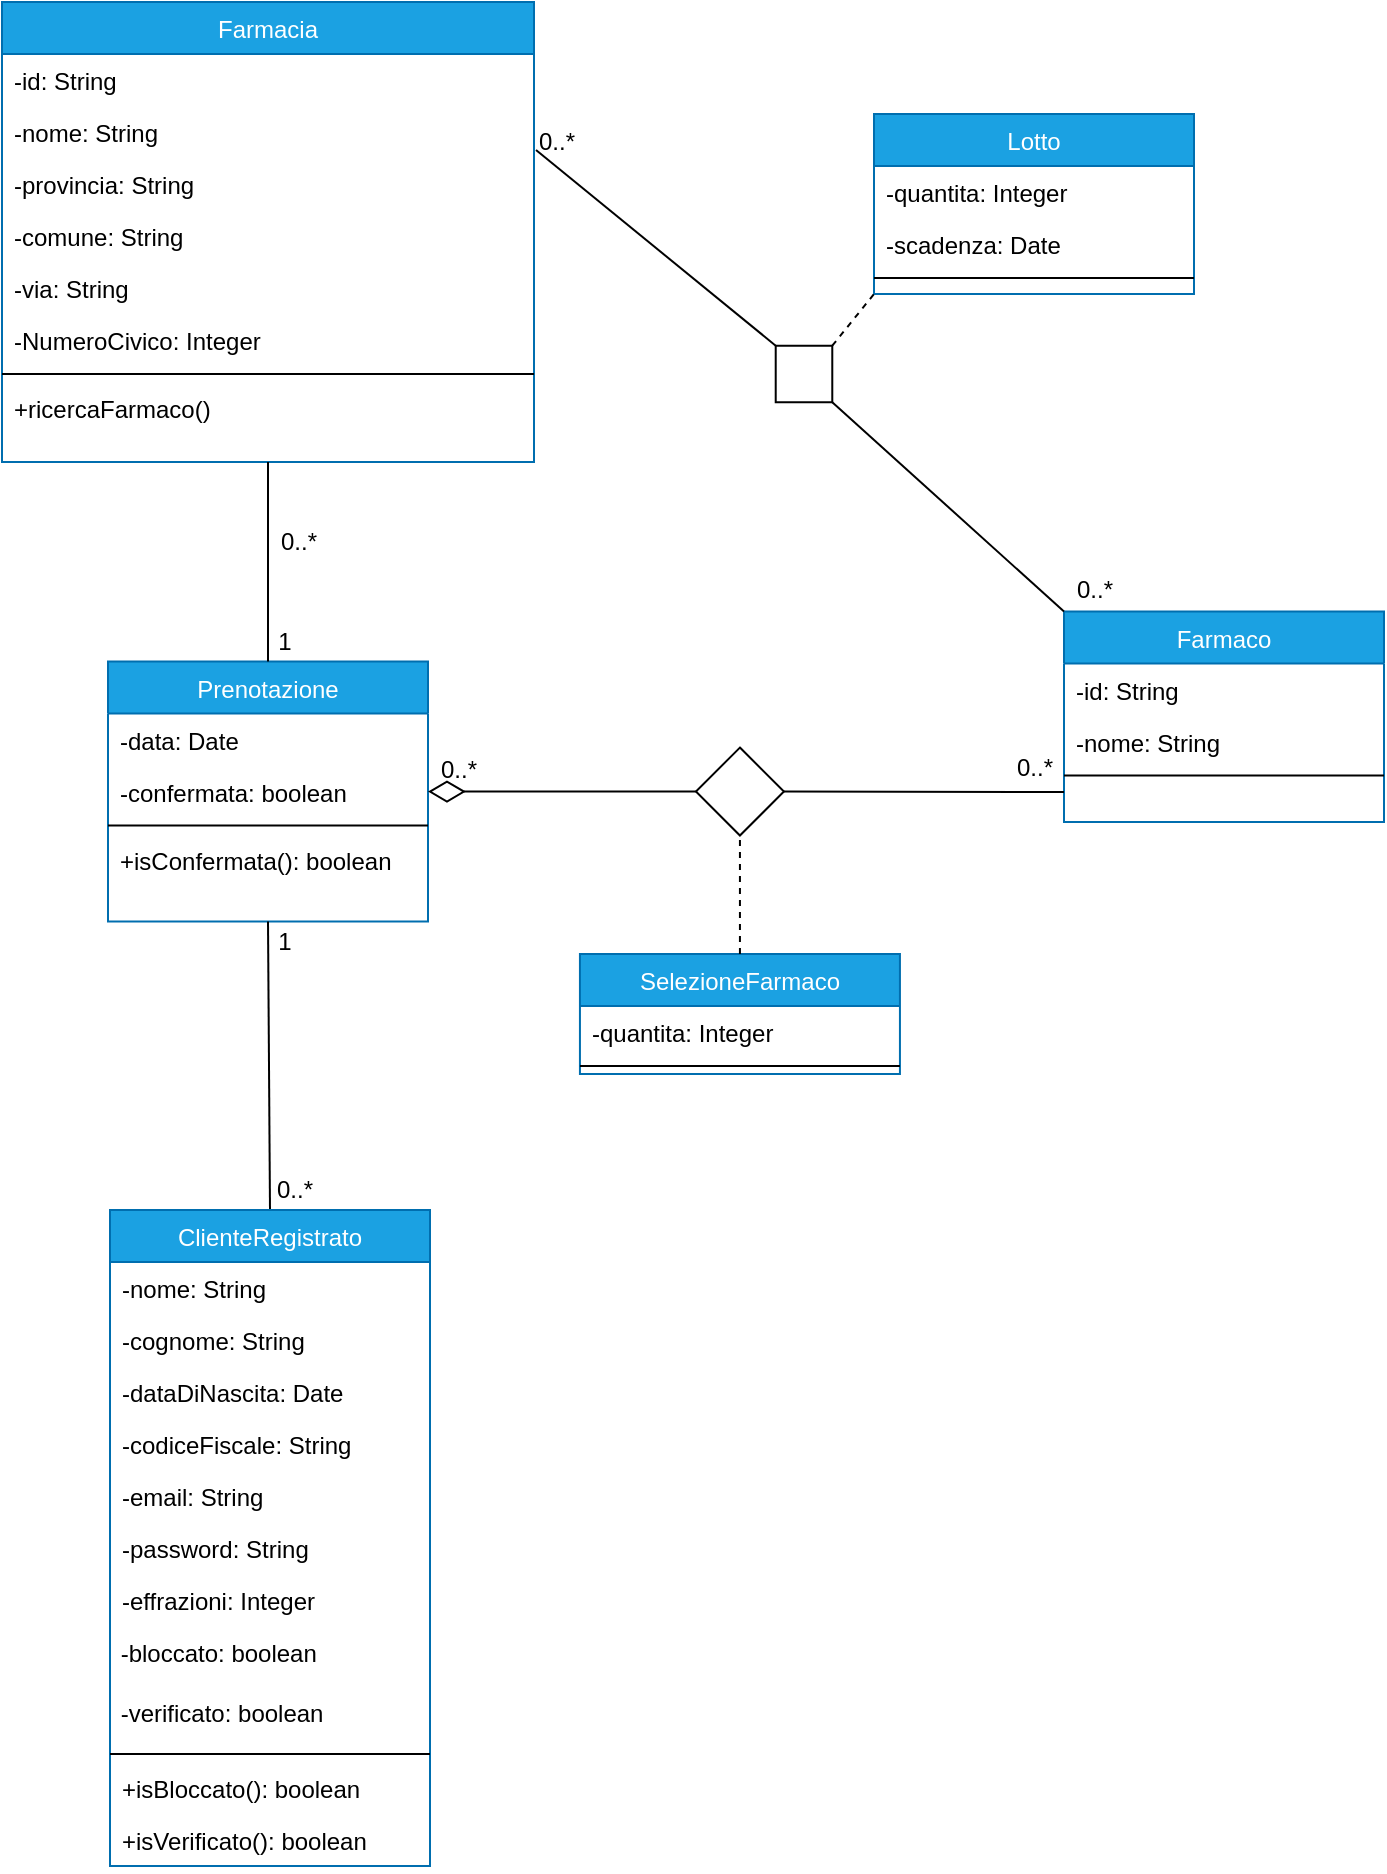 <mxfile version="14.8.5" type="device" pages="3"><diagram id="0J_qHvFm6UENlinmswZc" name="DominioCliente"><mxGraphModel dx="1550" dy="865" grid="1" gridSize="10" guides="1" tooltips="1" connect="1" arrows="1" fold="1" page="1" pageScale="1" pageWidth="827" pageHeight="1169" math="0" shadow="0"><root><mxCell id="0"/><mxCell id="1" parent="0"/><mxCell id="vlMPLe0DGC-SIO6DaP-b-71" value="Farmacia" style="swimlane;fontStyle=0;align=center;verticalAlign=top;childLayout=stackLayout;horizontal=1;startSize=26;horizontalStack=0;resizeParent=1;resizeLast=0;collapsible=1;marginBottom=0;rounded=0;shadow=0;strokeWidth=1;fillColor=#1ba1e2;strokeColor=#006EAF;fontColor=#ffffff;" parent="1" vertex="1"><mxGeometry x="9" y="10" width="266" height="230" as="geometry"><mxRectangle x="230" y="140" width="160" height="26" as="alternateBounds"/></mxGeometry></mxCell><mxCell id="vlMPLe0DGC-SIO6DaP-b-72" value="-id: String" style="text;align=left;verticalAlign=top;spacingLeft=4;spacingRight=4;overflow=hidden;rotatable=0;points=[[0,0.5],[1,0.5]];portConstraint=eastwest;" parent="vlMPLe0DGC-SIO6DaP-b-71" vertex="1"><mxGeometry y="26" width="266" height="26" as="geometry"/></mxCell><mxCell id="vlMPLe0DGC-SIO6DaP-b-73" value="-nome: String&#xA;" style="text;align=left;verticalAlign=top;spacingLeft=4;spacingRight=4;overflow=hidden;rotatable=0;points=[[0,0.5],[1,0.5]];portConstraint=eastwest;" parent="vlMPLe0DGC-SIO6DaP-b-71" vertex="1"><mxGeometry y="52" width="266" height="26" as="geometry"/></mxCell><mxCell id="vlMPLe0DGC-SIO6DaP-b-74" value="-provincia: String" style="text;align=left;verticalAlign=top;spacingLeft=4;spacingRight=4;overflow=hidden;rotatable=0;points=[[0,0.5],[1,0.5]];portConstraint=eastwest;rounded=0;shadow=0;html=0;" parent="vlMPLe0DGC-SIO6DaP-b-71" vertex="1"><mxGeometry y="78" width="266" height="26" as="geometry"/></mxCell><mxCell id="vlMPLe0DGC-SIO6DaP-b-75" value="-comune: String" style="text;align=left;verticalAlign=top;spacingLeft=4;spacingRight=4;overflow=hidden;rotatable=0;points=[[0,0.5],[1,0.5]];portConstraint=eastwest;rounded=0;shadow=0;html=0;" parent="vlMPLe0DGC-SIO6DaP-b-71" vertex="1"><mxGeometry y="104" width="266" height="26" as="geometry"/></mxCell><mxCell id="vlMPLe0DGC-SIO6DaP-b-76" value="-via: String" style="text;align=left;verticalAlign=top;spacingLeft=4;spacingRight=4;overflow=hidden;rotatable=0;points=[[0,0.5],[1,0.5]];portConstraint=eastwest;" parent="vlMPLe0DGC-SIO6DaP-b-71" vertex="1"><mxGeometry y="130" width="266" height="26" as="geometry"/></mxCell><mxCell id="vlMPLe0DGC-SIO6DaP-b-77" value="-NumeroCivico: Integer" style="text;align=left;verticalAlign=top;spacingLeft=4;spacingRight=4;overflow=hidden;rotatable=0;points=[[0,0.5],[1,0.5]];portConstraint=eastwest;" parent="vlMPLe0DGC-SIO6DaP-b-71" vertex="1"><mxGeometry y="156" width="266" height="26" as="geometry"/></mxCell><mxCell id="vlMPLe0DGC-SIO6DaP-b-78" value="" style="line;html=1;strokeWidth=1;align=left;verticalAlign=middle;spacingTop=-1;spacingLeft=3;spacingRight=3;rotatable=0;labelPosition=right;points=[];portConstraint=eastwest;" parent="vlMPLe0DGC-SIO6DaP-b-71" vertex="1"><mxGeometry y="182" width="266" height="8" as="geometry"/></mxCell><mxCell id="jsAlf-m3yJyEJ7sqWcyp-1" value="+ricercaFarmaco()" style="text;align=left;verticalAlign=top;spacingLeft=4;spacingRight=4;overflow=hidden;rotatable=0;points=[[0,0.5],[1,0.5]];portConstraint=eastwest;" parent="vlMPLe0DGC-SIO6DaP-b-71" vertex="1"><mxGeometry y="190" width="266" height="26" as="geometry"/></mxCell><mxCell id="vlMPLe0DGC-SIO6DaP-b-93" value="Farmaco" style="swimlane;fontStyle=0;align=center;verticalAlign=top;childLayout=stackLayout;horizontal=1;startSize=26;horizontalStack=0;resizeParent=1;resizeLast=0;collapsible=1;marginBottom=0;rounded=0;shadow=0;strokeWidth=1;fillColor=#1ba1e2;strokeColor=#006EAF;fontColor=#ffffff;" parent="1" vertex="1"><mxGeometry x="540" y="314.77" width="160" height="105.23" as="geometry"><mxRectangle x="230" y="140" width="160" height="26" as="alternateBounds"/></mxGeometry></mxCell><mxCell id="vlMPLe0DGC-SIO6DaP-b-94" value="-id: String" style="text;align=left;verticalAlign=top;spacingLeft=4;spacingRight=4;overflow=hidden;rotatable=0;points=[[0,0.5],[1,0.5]];portConstraint=eastwest;" parent="vlMPLe0DGC-SIO6DaP-b-93" vertex="1"><mxGeometry y="26" width="160" height="26" as="geometry"/></mxCell><mxCell id="vlMPLe0DGC-SIO6DaP-b-95" value="-nome: String&#xA;" style="text;align=left;verticalAlign=top;spacingLeft=4;spacingRight=4;overflow=hidden;rotatable=0;points=[[0,0.5],[1,0.5]];portConstraint=eastwest;" parent="vlMPLe0DGC-SIO6DaP-b-93" vertex="1"><mxGeometry y="52" width="160" height="26" as="geometry"/></mxCell><mxCell id="vlMPLe0DGC-SIO6DaP-b-96" value="" style="line;html=1;strokeWidth=1;align=left;verticalAlign=middle;spacingTop=-1;spacingLeft=3;spacingRight=3;rotatable=0;labelPosition=right;points=[];portConstraint=eastwest;" parent="vlMPLe0DGC-SIO6DaP-b-93" vertex="1"><mxGeometry y="78" width="160" height="8" as="geometry"/></mxCell><mxCell id="vlMPLe0DGC-SIO6DaP-b-97" value="Prenotazione" style="swimlane;fontStyle=0;align=center;verticalAlign=top;childLayout=stackLayout;horizontal=1;startSize=26;horizontalStack=0;resizeParent=1;resizeLast=0;collapsible=1;marginBottom=0;rounded=0;shadow=0;strokeWidth=1;fillColor=#1ba1e2;strokeColor=#006EAF;fontColor=#ffffff;" parent="1" vertex="1"><mxGeometry x="62" y="339.77" width="160" height="130" as="geometry"><mxRectangle x="230" y="140" width="160" height="26" as="alternateBounds"/></mxGeometry></mxCell><mxCell id="vlMPLe0DGC-SIO6DaP-b-98" value="-data: Date&#xA;" style="text;align=left;verticalAlign=top;spacingLeft=4;spacingRight=4;overflow=hidden;rotatable=0;points=[[0,0.5],[1,0.5]];portConstraint=eastwest;" parent="vlMPLe0DGC-SIO6DaP-b-97" vertex="1"><mxGeometry y="26" width="160" height="26" as="geometry"/></mxCell><mxCell id="vlMPLe0DGC-SIO6DaP-b-99" value="-confermata: boolean" style="text;align=left;verticalAlign=top;spacingLeft=4;spacingRight=4;overflow=hidden;rotatable=0;points=[[0,0.5],[1,0.5]];portConstraint=eastwest;" parent="vlMPLe0DGC-SIO6DaP-b-97" vertex="1"><mxGeometry y="52" width="160" height="26" as="geometry"/></mxCell><mxCell id="vlMPLe0DGC-SIO6DaP-b-100" value="" style="line;html=1;strokeWidth=1;align=left;verticalAlign=middle;spacingTop=-1;spacingLeft=3;spacingRight=3;rotatable=0;labelPosition=right;points=[];portConstraint=eastwest;" parent="vlMPLe0DGC-SIO6DaP-b-97" vertex="1"><mxGeometry y="78" width="160" height="8" as="geometry"/></mxCell><mxCell id="vlMPLe0DGC-SIO6DaP-b-101" value="+isConfermata(): boolean" style="text;align=left;verticalAlign=top;spacingLeft=4;spacingRight=4;overflow=hidden;rotatable=0;points=[[0,0.5],[1,0.5]];portConstraint=eastwest;" parent="vlMPLe0DGC-SIO6DaP-b-97" vertex="1"><mxGeometry y="86" width="160" height="26" as="geometry"/></mxCell><mxCell id="vlMPLe0DGC-SIO6DaP-b-102" value="" style="endArrow=none;html=1;entryX=0.5;entryY=1;entryDx=0;entryDy=0;exitX=0.5;exitY=0;exitDx=0;exitDy=0;endFill=0;" parent="1" source="vlMPLe0DGC-SIO6DaP-b-97" target="vlMPLe0DGC-SIO6DaP-b-71" edge="1"><mxGeometry width="50" height="50" relative="1" as="geometry"><mxPoint x="391" y="172" as="sourcePoint"/><mxPoint x="391" y="94" as="targetPoint"/></mxGeometry></mxCell><mxCell id="vlMPLe0DGC-SIO6DaP-b-103" value="" style="endArrow=none;html=1;exitX=0.5;exitY=0;exitDx=0;exitDy=0;entryX=0.5;entryY=1;entryDx=0;entryDy=0;endFill=0;" parent="1" source="vlMPLe0DGC-SIO6DaP-b-111" target="vlMPLe0DGC-SIO6DaP-b-97" edge="1"><mxGeometry width="50" height="50" relative="1" as="geometry"><mxPoint x="144" y="614" as="sourcePoint"/><mxPoint x="677" y="414" as="targetPoint"/></mxGeometry></mxCell><mxCell id="vlMPLe0DGC-SIO6DaP-b-105" value="0..*" style="text;html=1;align=center;verticalAlign=middle;resizable=0;points=[];autosize=1;strokeColor=none;" parent="1" vertex="1"><mxGeometry x="271" y="70" width="30" height="20" as="geometry"/></mxCell><mxCell id="vlMPLe0DGC-SIO6DaP-b-106" value="1" style="text;html=1;align=center;verticalAlign=middle;resizable=0;points=[];autosize=1;strokeColor=none;" parent="1" vertex="1"><mxGeometry x="140" y="319.77" width="20" height="20" as="geometry"/></mxCell><mxCell id="vlMPLe0DGC-SIO6DaP-b-107" value="0..*" style="text;html=1;align=center;verticalAlign=middle;resizable=0;points=[];autosize=1;strokeColor=none;" parent="1" vertex="1"><mxGeometry x="142" y="270" width="30" height="20" as="geometry"/></mxCell><mxCell id="vlMPLe0DGC-SIO6DaP-b-108" value="1" style="text;html=1;align=center;verticalAlign=middle;resizable=0;points=[];autosize=1;strokeColor=none;" parent="1" vertex="1"><mxGeometry x="140" y="469.77" width="20" height="20" as="geometry"/></mxCell><mxCell id="vlMPLe0DGC-SIO6DaP-b-109" value="0..*" style="text;html=1;align=center;verticalAlign=middle;resizable=0;points=[];autosize=1;strokeColor=none;" parent="1" vertex="1"><mxGeometry x="140" y="594" width="30" height="20" as="geometry"/></mxCell><mxCell id="vlMPLe0DGC-SIO6DaP-b-110" value="0..*" style="text;html=1;align=center;verticalAlign=middle;resizable=0;points=[];autosize=1;strokeColor=none;" parent="1" vertex="1"><mxGeometry x="222" y="384" width="30" height="20" as="geometry"/></mxCell><mxCell id="vlMPLe0DGC-SIO6DaP-b-111" value="ClienteRegistrato" style="swimlane;fontStyle=0;align=center;verticalAlign=top;childLayout=stackLayout;horizontal=1;startSize=26;horizontalStack=0;resizeParent=1;resizeLast=0;collapsible=1;marginBottom=0;rounded=0;shadow=0;strokeWidth=1;fillColor=#1ba1e2;strokeColor=#006EAF;fontColor=#ffffff;" parent="1" vertex="1"><mxGeometry x="63" y="614" width="160" height="328" as="geometry"><mxRectangle x="230" y="140" width="160" height="26" as="alternateBounds"/></mxGeometry></mxCell><mxCell id="vlMPLe0DGC-SIO6DaP-b-112" value="-nome: String&#xA;" style="text;align=left;verticalAlign=top;spacingLeft=4;spacingRight=4;overflow=hidden;rotatable=0;points=[[0,0.5],[1,0.5]];portConstraint=eastwest;" parent="vlMPLe0DGC-SIO6DaP-b-111" vertex="1"><mxGeometry y="26" width="160" height="26" as="geometry"/></mxCell><mxCell id="vlMPLe0DGC-SIO6DaP-b-113" value="-cognome: String" style="text;align=left;verticalAlign=top;spacingLeft=4;spacingRight=4;overflow=hidden;rotatable=0;points=[[0,0.5],[1,0.5]];portConstraint=eastwest;" parent="vlMPLe0DGC-SIO6DaP-b-111" vertex="1"><mxGeometry y="52" width="160" height="26" as="geometry"/></mxCell><mxCell id="VYoPiyj249NA0P6PC8Vf-1" value="-dataDiNascita: Date" style="text;align=left;verticalAlign=top;spacingLeft=4;spacingRight=4;overflow=hidden;rotatable=0;points=[[0,0.5],[1,0.5]];portConstraint=eastwest;" parent="vlMPLe0DGC-SIO6DaP-b-111" vertex="1"><mxGeometry y="78" width="160" height="26" as="geometry"/></mxCell><mxCell id="vlMPLe0DGC-SIO6DaP-b-114" value="-codiceFiscale: String" style="text;align=left;verticalAlign=top;spacingLeft=4;spacingRight=4;overflow=hidden;rotatable=0;points=[[0,0.5],[1,0.5]];portConstraint=eastwest;" parent="vlMPLe0DGC-SIO6DaP-b-111" vertex="1"><mxGeometry y="104" width="160" height="26" as="geometry"/></mxCell><mxCell id="vlMPLe0DGC-SIO6DaP-b-115" value="-email: String" style="text;align=left;verticalAlign=top;spacingLeft=4;spacingRight=4;overflow=hidden;rotatable=0;points=[[0,0.5],[1,0.5]];portConstraint=eastwest;" parent="vlMPLe0DGC-SIO6DaP-b-111" vertex="1"><mxGeometry y="130" width="160" height="26" as="geometry"/></mxCell><mxCell id="vlMPLe0DGC-SIO6DaP-b-116" value="-password: String" style="text;align=left;verticalAlign=top;spacingLeft=4;spacingRight=4;overflow=hidden;rotatable=0;points=[[0,0.5],[1,0.5]];portConstraint=eastwest;" parent="vlMPLe0DGC-SIO6DaP-b-111" vertex="1"><mxGeometry y="156" width="160" height="26" as="geometry"/></mxCell><mxCell id="vlMPLe0DGC-SIO6DaP-b-117" value="-effrazioni: Integer" style="text;align=left;verticalAlign=top;spacingLeft=4;spacingRight=4;overflow=hidden;rotatable=0;points=[[0,0.5],[1,0.5]];portConstraint=eastwest;" parent="vlMPLe0DGC-SIO6DaP-b-111" vertex="1"><mxGeometry y="182" width="160" height="26" as="geometry"/></mxCell><mxCell id="vlMPLe0DGC-SIO6DaP-b-119" value="&lt;font face=&quot;helvetica&quot;&gt;&amp;nbsp;-bloccato: boolean&lt;/font&gt;" style="text;whiteSpace=wrap;html=1;" parent="vlMPLe0DGC-SIO6DaP-b-111" vertex="1"><mxGeometry y="208" width="160" height="30" as="geometry"/></mxCell><mxCell id="0w-BbD4EgNvpimWpsQIa-1" value="&lt;font face=&quot;helvetica&quot;&gt;&amp;nbsp;-verificato: boolean&lt;/font&gt;" style="text;whiteSpace=wrap;html=1;" parent="vlMPLe0DGC-SIO6DaP-b-111" vertex="1"><mxGeometry y="238" width="160" height="30" as="geometry"/></mxCell><mxCell id="vlMPLe0DGC-SIO6DaP-b-120" value="" style="line;html=1;strokeWidth=1;align=left;verticalAlign=middle;spacingTop=-1;spacingLeft=3;spacingRight=3;rotatable=0;labelPosition=right;points=[];portConstraint=eastwest;" parent="vlMPLe0DGC-SIO6DaP-b-111" vertex="1"><mxGeometry y="268" width="160" height="8" as="geometry"/></mxCell><mxCell id="vlMPLe0DGC-SIO6DaP-b-121" value="+isBloccato(): boolean" style="text;align=left;verticalAlign=top;spacingLeft=4;spacingRight=4;overflow=hidden;rotatable=0;points=[[0,0.5],[1,0.5]];portConstraint=eastwest;" parent="vlMPLe0DGC-SIO6DaP-b-111" vertex="1"><mxGeometry y="276" width="160" height="26" as="geometry"/></mxCell><mxCell id="vlMPLe0DGC-SIO6DaP-b-122" value="+isVerificato(): boolean" style="text;align=left;verticalAlign=top;spacingLeft=4;spacingRight=4;overflow=hidden;rotatable=0;points=[[0,0.5],[1,0.5]];portConstraint=eastwest;" parent="vlMPLe0DGC-SIO6DaP-b-111" vertex="1"><mxGeometry y="302" width="160" height="26" as="geometry"/></mxCell><mxCell id="vlMPLe0DGC-SIO6DaP-b-125" value="" style="endArrow=none;html=1;entryX=0;entryY=0;entryDx=0;entryDy=0;endFill=0;startArrow=none;exitX=1;exitY=0.5;exitDx=0;exitDy=0;" parent="1" source="vlMPLe0DGC-SIO6DaP-b-138" target="vlMPLe0DGC-SIO6DaP-b-93" edge="1"><mxGeometry width="50" height="50" relative="1" as="geometry"><mxPoint x="276" y="84" as="sourcePoint"/><mxPoint x="490.0" y="294" as="targetPoint"/></mxGeometry></mxCell><mxCell id="vlMPLe0DGC-SIO6DaP-b-126" value="" style="endArrow=none;html=1;exitX=1;exitY=0.5;exitDx=0;exitDy=0;endFill=0;startSize=16;strokeWidth=1;startArrow=none;startFill=0;" parent="1" source="vlMPLe0DGC-SIO6DaP-b-134" edge="1"><mxGeometry width="50" height="50" relative="1" as="geometry"><mxPoint x="223" y="404" as="sourcePoint"/><mxPoint x="540" y="405" as="targetPoint"/></mxGeometry></mxCell><mxCell id="vlMPLe0DGC-SIO6DaP-b-127" value="0..*" style="text;html=1;align=center;verticalAlign=middle;resizable=0;points=[];autosize=1;strokeColor=none;" parent="1" vertex="1"><mxGeometry x="540" y="294" width="30" height="20" as="geometry"/></mxCell><mxCell id="vlMPLe0DGC-SIO6DaP-b-128" value="Lotto" style="swimlane;fontStyle=0;align=center;verticalAlign=top;childLayout=stackLayout;horizontal=1;startSize=26;horizontalStack=0;resizeParent=1;resizeLast=0;collapsible=1;marginBottom=0;rounded=0;shadow=0;strokeWidth=1;fillColor=#1ba1e2;strokeColor=#006EAF;fontColor=#ffffff;" parent="1" vertex="1"><mxGeometry x="445" y="66" width="160" height="90" as="geometry"><mxRectangle x="550" y="140" width="160" height="26" as="alternateBounds"/></mxGeometry></mxCell><mxCell id="vlMPLe0DGC-SIO6DaP-b-129" value="-quantita: Integer" style="text;align=left;verticalAlign=top;spacingLeft=4;spacingRight=4;overflow=hidden;rotatable=0;points=[[0,0.5],[1,0.5]];portConstraint=eastwest;" parent="vlMPLe0DGC-SIO6DaP-b-128" vertex="1"><mxGeometry y="26" width="160" height="26" as="geometry"/></mxCell><mxCell id="aR2luOw3-NOHdCWu8EjP-1" value="-scadenza: Date" style="text;align=left;verticalAlign=top;spacingLeft=4;spacingRight=4;overflow=hidden;rotatable=0;points=[[0,0.5],[1,0.5]];portConstraint=eastwest;" parent="vlMPLe0DGC-SIO6DaP-b-128" vertex="1"><mxGeometry y="52" width="160" height="26" as="geometry"/></mxCell><mxCell id="vlMPLe0DGC-SIO6DaP-b-130" value="" style="line;html=1;strokeWidth=1;align=left;verticalAlign=middle;spacingTop=-1;spacingLeft=3;spacingRight=3;rotatable=0;labelPosition=right;points=[];portConstraint=eastwest;" parent="vlMPLe0DGC-SIO6DaP-b-128" vertex="1"><mxGeometry y="78" width="160" height="8" as="geometry"/></mxCell><mxCell id="vlMPLe0DGC-SIO6DaP-b-131" value="SelezioneFarmaco" style="swimlane;fontStyle=0;align=center;verticalAlign=top;childLayout=stackLayout;horizontal=1;startSize=26;horizontalStack=0;resizeParent=1;resizeLast=0;collapsible=1;marginBottom=0;rounded=0;shadow=0;strokeWidth=1;fillColor=#1ba1e2;strokeColor=#006EAF;fontColor=#ffffff;" parent="1" vertex="1"><mxGeometry x="297.97" y="486" width="160" height="60" as="geometry"><mxRectangle x="550" y="140" width="160" height="26" as="alternateBounds"/></mxGeometry></mxCell><mxCell id="vlMPLe0DGC-SIO6DaP-b-132" value="-quantita: Integer" style="text;align=left;verticalAlign=top;spacingLeft=4;spacingRight=4;overflow=hidden;rotatable=0;points=[[0,0.5],[1,0.5]];portConstraint=eastwest;" parent="vlMPLe0DGC-SIO6DaP-b-131" vertex="1"><mxGeometry y="26" width="160" height="26" as="geometry"/></mxCell><mxCell id="vlMPLe0DGC-SIO6DaP-b-133" value="" style="line;html=1;strokeWidth=1;align=left;verticalAlign=middle;spacingTop=-1;spacingLeft=3;spacingRight=3;rotatable=0;labelPosition=right;points=[];portConstraint=eastwest;" parent="vlMPLe0DGC-SIO6DaP-b-131" vertex="1"><mxGeometry y="52" width="160" height="8" as="geometry"/></mxCell><mxCell id="vlMPLe0DGC-SIO6DaP-b-134" value="" style="rhombus;whiteSpace=wrap;html=1;rotation=0;" parent="1" vertex="1"><mxGeometry x="355.97" y="382.77" width="44" height="44" as="geometry"/></mxCell><mxCell id="vlMPLe0DGC-SIO6DaP-b-135" value="" style="endArrow=none;html=1;exitX=1;exitY=0.5;exitDx=0;exitDy=0;entryX=0;entryY=0.5;entryDx=0;entryDy=0;endFill=0;startSize=16;sourcePerimeterSpacing=0;strokeWidth=1;startArrow=diamondThin;startFill=0;" parent="1" source="vlMPLe0DGC-SIO6DaP-b-97" target="vlMPLe0DGC-SIO6DaP-b-134" edge="1"><mxGeometry width="50" height="50" relative="1" as="geometry"><mxPoint x="223" y="404" as="sourcePoint"/><mxPoint x="530" y="402" as="targetPoint"/></mxGeometry></mxCell><mxCell id="vlMPLe0DGC-SIO6DaP-b-136" value="" style="endArrow=none;html=1;startSize=16;sourcePerimeterSpacing=0;strokeWidth=1;exitX=0.5;exitY=0;exitDx=0;exitDy=0;dashed=1;" parent="1" source="vlMPLe0DGC-SIO6DaP-b-131" target="vlMPLe0DGC-SIO6DaP-b-134" edge="1"><mxGeometry width="50" height="50" relative="1" as="geometry"><mxPoint x="460" y="456" as="sourcePoint"/><mxPoint x="378" y="426" as="targetPoint"/></mxGeometry></mxCell><mxCell id="vlMPLe0DGC-SIO6DaP-b-137" value="" style="endArrow=none;html=1;startSize=16;sourcePerimeterSpacing=0;strokeWidth=1;entryX=0;entryY=1;entryDx=0;entryDy=0;exitX=0.5;exitY=0;exitDx=0;exitDy=0;dashed=1;" parent="1" source="vlMPLe0DGC-SIO6DaP-b-138" target="vlMPLe0DGC-SIO6DaP-b-128" edge="1"><mxGeometry width="50" height="50" relative="1" as="geometry"><mxPoint x="670" y="206" as="sourcePoint"/><mxPoint x="460" y="176" as="targetPoint"/></mxGeometry></mxCell><mxCell id="vlMPLe0DGC-SIO6DaP-b-138" value="" style="rhombus;whiteSpace=wrap;html=1;rotation=45;" parent="1" vertex="1"><mxGeometry x="390" y="176" width="40" height="40" as="geometry"/></mxCell><mxCell id="vlMPLe0DGC-SIO6DaP-b-139" value="" style="endArrow=none;html=1;entryX=0;entryY=0.5;entryDx=0;entryDy=0;endFill=0;" parent="1" target="vlMPLe0DGC-SIO6DaP-b-138" edge="1"><mxGeometry width="50" height="50" relative="1" as="geometry"><mxPoint x="276" y="84" as="sourcePoint"/><mxPoint x="560" y="314" as="targetPoint"/></mxGeometry></mxCell><mxCell id="vlMPLe0DGC-SIO6DaP-b-140" value="0..*" style="text;html=1;align=center;verticalAlign=middle;resizable=0;points=[];autosize=1;strokeColor=none;" parent="1" vertex="1"><mxGeometry x="510" y="382.77" width="30" height="20" as="geometry"/></mxCell></root></mxGraphModel></diagram><diagram id="rQe9MYbYj0_6npzIU_aG" name="ViewCliente"><mxGraphModel dx="1550" dy="865" grid="1" gridSize="10" guides="1" tooltips="1" connect="1" arrows="1" fold="1" page="1" pageScale="1" pageWidth="827" pageHeight="1169" math="0" shadow="0"><root><mxCell id="hLEAclbrcqbiocmy42r8-0"/><mxCell id="hLEAclbrcqbiocmy42r8-1" parent="hLEAclbrcqbiocmy42r8-0"/><mxCell id="Rd_PXBAhiJtU-SlowM0p-0" value="HomeServizio" style="swimlane;fontStyle=0;align=center;verticalAlign=top;childLayout=stackLayout;horizontal=1;startSize=26;horizontalStack=0;resizeParent=1;resizeLast=0;collapsible=1;marginBottom=0;rounded=0;shadow=0;strokeWidth=1;fontColor=#ffffff;swimlaneFillColor=#FF8000;strokeColor=#FF8000;fillColor=#FF8000;" parent="hLEAclbrcqbiocmy42r8-1" vertex="1"><mxGeometry x="320" y="226" width="230" height="68" as="geometry"><mxRectangle x="230" y="140" width="160" height="26" as="alternateBounds"/></mxGeometry></mxCell><mxCell id="Rd_PXBAhiJtU-SlowM0p-1" value="" style="line;html=1;strokeWidth=1;align=left;verticalAlign=middle;spacingTop=-1;spacingLeft=3;spacingRight=3;rotatable=0;labelPosition=right;points=[];portConstraint=eastwest;strokeColor=#FFFFFF;" parent="Rd_PXBAhiJtU-SlowM0p-0" vertex="1"><mxGeometry y="26" width="230" height="8" as="geometry"/></mxCell><mxCell id="Rd_PXBAhiJtU-SlowM0p-2" value="" style="line;html=1;strokeWidth=1;align=left;verticalAlign=middle;spacingTop=-1;spacingLeft=3;spacingRight=3;rotatable=0;labelPosition=right;points=[];portConstraint=eastwest;dashed=1;dashPattern=1 1;" parent="Rd_PXBAhiJtU-SlowM0p-0" vertex="1"><mxGeometry y="34" width="230" height="8" as="geometry"/></mxCell><mxCell id="zQaplR0weJcV6RmPKKxk-0" value="+eseguiRicercaFarmaco(String,String)" style="text;align=left;verticalAlign=top;spacingLeft=4;spacingRight=4;overflow=hidden;rotatable=0;points=[[0,0.5],[1,0.5]];portConstraint=eastwest;" parent="Rd_PXBAhiJtU-SlowM0p-0" vertex="1"><mxGeometry y="42" width="230" height="26" as="geometry"/></mxCell><mxCell id="Rd_PXBAhiJtU-SlowM0p-3" value="ViewNuovaPrenotazione" style="swimlane;fontStyle=0;align=center;verticalAlign=top;childLayout=stackLayout;horizontal=1;startSize=26;horizontalStack=0;resizeParent=1;resizeLast=0;collapsible=1;marginBottom=0;rounded=0;shadow=0;strokeWidth=1;fontColor=#ffffff;swimlaneFillColor=#FF8000;strokeColor=#FF8000;fillColor=#FF8000;" parent="hLEAclbrcqbiocmy42r8-1" vertex="1"><mxGeometry x="600" y="360" width="260" height="70" as="geometry"><mxRectangle x="230" y="140" width="160" height="26" as="alternateBounds"/></mxGeometry></mxCell><mxCell id="Rd_PXBAhiJtU-SlowM0p-4" value="" style="line;html=1;strokeWidth=1;align=left;verticalAlign=middle;spacingTop=-1;spacingLeft=3;spacingRight=3;rotatable=0;labelPosition=right;points=[];portConstraint=eastwest;strokeColor=#FFFFFF;" parent="Rd_PXBAhiJtU-SlowM0p-3" vertex="1"><mxGeometry y="26" width="260" height="8" as="geometry"/></mxCell><mxCell id="Rd_PXBAhiJtU-SlowM0p-5" value="" style="line;html=1;strokeWidth=1;align=left;verticalAlign=middle;spacingTop=-1;spacingLeft=3;spacingRight=3;rotatable=0;labelPosition=right;points=[];portConstraint=eastwest;dashed=1;dashPattern=1 1;" parent="Rd_PXBAhiJtU-SlowM0p-3" vertex="1"><mxGeometry y="34" width="260" height="8" as="geometry"/></mxCell><mxCell id="zQaplR0weJcV6RmPKKxk-2" value="+eseguiCreaPrenotazione( )" style="text;align=left;verticalAlign=top;spacingLeft=4;spacingRight=4;overflow=hidden;rotatable=0;points=[[0,0.5],[1,0.5]];portConstraint=eastwest;" parent="Rd_PXBAhiJtU-SlowM0p-3" vertex="1"><mxGeometry y="42" width="260" height="28" as="geometry"/></mxCell><mxCell id="Rd_PXBAhiJtU-SlowM0p-6" value="ViewPrenotazioniPersonali&#xA;" style="swimlane;fontStyle=0;align=center;verticalAlign=top;childLayout=stackLayout;horizontal=1;startSize=26;horizontalStack=0;resizeParent=1;resizeLast=0;collapsible=1;marginBottom=0;rounded=0;shadow=0;strokeWidth=1;fontColor=#ffffff;swimlaneFillColor=#FF8000;strokeColor=#FF8000;fillColor=#FF8000;" parent="hLEAclbrcqbiocmy42r8-1" vertex="1"><mxGeometry x="70" y="330" width="160" height="98" as="geometry"><mxRectangle x="230" y="140" width="160" height="26" as="alternateBounds"/></mxGeometry></mxCell><mxCell id="Rd_PXBAhiJtU-SlowM0p-7" value="" style="line;html=1;strokeWidth=1;align=left;verticalAlign=middle;spacingTop=-1;spacingLeft=3;spacingRight=3;rotatable=0;labelPosition=right;points=[];portConstraint=eastwest;strokeColor=#FFFFFF;" parent="Rd_PXBAhiJtU-SlowM0p-6" vertex="1"><mxGeometry y="26" width="160" height="8" as="geometry"/></mxCell><mxCell id="Rd_PXBAhiJtU-SlowM0p-8" value="" style="line;html=1;strokeWidth=1;align=left;verticalAlign=middle;spacingTop=-1;spacingLeft=3;spacingRight=3;rotatable=0;labelPosition=right;points=[];portConstraint=eastwest;dashed=1;dashPattern=1 1;" parent="Rd_PXBAhiJtU-SlowM0p-6" vertex="1"><mxGeometry y="34" width="160" height="8" as="geometry"/></mxCell><mxCell id="zQaplR0weJcV6RmPKKxk-1" value="+getListaPrenotazioni()" style="text;align=left;verticalAlign=top;spacingLeft=4;spacingRight=4;overflow=hidden;rotatable=0;points=[[0,0.5],[1,0.5]];portConstraint=eastwest;" parent="Rd_PXBAhiJtU-SlowM0p-6" vertex="1"><mxGeometry y="42" width="160" height="28" as="geometry"/></mxCell><mxCell id="zQ62yjSuOh8k2b8N0J50-2" value="" style="endArrow=openThin;html=1;exitX=1;exitY=0.5;exitDx=0;exitDy=0;endFill=0;jumpSize=6;startSize=12;endSize=12;strokeColor=#007FFF;startArrow=openThin;startFill=0;entryX=0.25;entryY=1;entryDx=0;entryDy=0;" parent="hLEAclbrcqbiocmy42r8-1" source="Rd_PXBAhiJtU-SlowM0p-6" target="Rd_PXBAhiJtU-SlowM0p-0" edge="1"><mxGeometry width="50" height="50" relative="1" as="geometry"><mxPoint x="210" y="120" as="sourcePoint"/><mxPoint x="370" y="236" as="targetPoint"/></mxGeometry></mxCell><mxCell id="zQ62yjSuOh8k2b8N0J50-3" value="" style="endArrow=openThin;html=1;exitX=0;exitY=0.5;exitDx=0;exitDy=0;endFill=0;jumpSize=6;startSize=12;endSize=12;strokeColor=#007FFF;startArrow=openThin;startFill=0;entryX=0.75;entryY=1;entryDx=0;entryDy=0;" parent="hLEAclbrcqbiocmy42r8-1" source="Rd_PXBAhiJtU-SlowM0p-3" target="Rd_PXBAhiJtU-SlowM0p-0" edge="1"><mxGeometry width="50" height="50" relative="1" as="geometry"><mxPoint x="220" y="130" as="sourcePoint"/><mxPoint x="440" y="290" as="targetPoint"/></mxGeometry></mxCell><mxCell id="zQ62yjSuOh8k2b8N0J50-10" value="&lt;font color=&quot;#007fff&quot;&gt;1&lt;/font&gt;" style="text;html=1;align=center;verticalAlign=middle;resizable=0;points=[];autosize=1;strokeColor=none;" parent="hLEAclbrcqbiocmy42r8-1" vertex="1"><mxGeometry x="580" y="390" width="20" height="20" as="geometry"/></mxCell><mxCell id="zQ62yjSuOh8k2b8N0J50-11" value="&lt;font color=&quot;#007fff&quot;&gt;1&lt;/font&gt;" style="text;html=1;align=center;verticalAlign=middle;resizable=0;points=[];autosize=1;strokeColor=none;" parent="hLEAclbrcqbiocmy42r8-1" vertex="1"><mxGeometry x="370" y="294" width="20" height="20" as="geometry"/></mxCell><mxCell id="zQ62yjSuOh8k2b8N0J50-12" value="&lt;font color=&quot;#007fff&quot;&gt;1&lt;/font&gt;" style="text;html=1;align=center;verticalAlign=middle;resizable=0;points=[];autosize=1;strokeColor=none;" parent="hLEAclbrcqbiocmy42r8-1" vertex="1"><mxGeometry x="230" y="380" width="20" height="20" as="geometry"/></mxCell><mxCell id="zQ62yjSuOh8k2b8N0J50-13" value="&lt;font color=&quot;#007fff&quot;&gt;1&lt;/font&gt;" style="text;html=1;align=center;verticalAlign=middle;resizable=0;points=[];autosize=1;strokeColor=none;" parent="hLEAclbrcqbiocmy42r8-1" vertex="1"><mxGeometry x="480" y="294" width="20" height="20" as="geometry"/></mxCell></root></mxGraphModel></diagram><diagram id="cwLcmpT5EYhFbx_EBEZI" name="ControllerCliente"><mxGraphModel dx="1550" dy="865" grid="1" gridSize="10" guides="1" tooltips="1" connect="1" arrows="1" fold="1" page="1" pageScale="1" pageWidth="2339" pageHeight="3300" math="0" shadow="0"><root><mxCell id="1Uhm4q8icOZTUmgSE2vN-0"/><mxCell id="1Uhm4q8icOZTUmgSE2vN-1" parent="1Uhm4q8icOZTUmgSE2vN-0"/><mxCell id="zXXgO2oh7DLjLrUTnX8h-0" value="Controller" style="swimlane;fontStyle=0;align=center;verticalAlign=top;childLayout=stackLayout;horizontal=1;startSize=26;horizontalStack=0;resizeParent=1;resizeLast=0;collapsible=1;marginBottom=0;rounded=0;shadow=0;strokeWidth=1;fontColor=#ffffff;swimlaneFillColor=#66CC00;strokeColor=#00E800;fillColor=#66CC00;" parent="1Uhm4q8icOZTUmgSE2vN-1" vertex="1"><mxGeometry x="520" y="140" width="192.5" height="210" as="geometry"><mxRectangle x="230" y="140" width="160" height="26" as="alternateBounds"/></mxGeometry></mxCell><mxCell id="zXXgO2oh7DLjLrUTnX8h-1" value="" style="line;html=1;strokeWidth=1;align=left;verticalAlign=middle;spacingTop=-1;spacingLeft=3;spacingRight=3;rotatable=0;labelPosition=right;points=[];portConstraint=eastwest;strokeColor=#FFFFFF;" parent="zXXgO2oh7DLjLrUTnX8h-0" vertex="1"><mxGeometry y="26" width="192.5" height="8" as="geometry"/></mxCell><mxCell id="zXXgO2oh7DLjLrUTnX8h-2" value="-dbConnection:Connection" style="text;align=left;verticalAlign=top;spacingLeft=4;spacingRight=4;overflow=hidden;rotatable=0;points=[[0,0.5],[1,0.5]];portConstraint=eastwest;" parent="zXXgO2oh7DLjLrUTnX8h-0" vertex="1"><mxGeometry y="34" width="192.5" height="28" as="geometry"/></mxCell><mxCell id="zXXgO2oh7DLjLrUTnX8h-3" value="-logWriter:Writer" style="text;align=left;verticalAlign=top;spacingLeft=4;spacingRight=4;overflow=hidden;rotatable=0;points=[[0,0.5],[1,0.5]];portConstraint=eastwest;" parent="zXXgO2oh7DLjLrUTnX8h-0" vertex="1"><mxGeometry y="62" width="192.5" height="28" as="geometry"/></mxCell><mxCell id="zXXgO2oh7DLjLrUTnX8h-4" value="" style="line;html=1;strokeWidth=1;align=left;verticalAlign=middle;spacingTop=-1;spacingLeft=3;spacingRight=3;rotatable=0;labelPosition=right;points=[];portConstraint=eastwest;dashed=1;dashPattern=1 1;" parent="zXXgO2oh7DLjLrUTnX8h-0" vertex="1"><mxGeometry y="90" width="192.5" height="8" as="geometry"/></mxCell><mxCell id="zXXgO2oh7DLjLrUTnX8h-5" value="-apriConnessione(dbUrl : String)" style="text;align=left;verticalAlign=top;spacingLeft=4;spacingRight=4;overflow=hidden;rotatable=0;points=[[0,0.5],[1,0.5]];portConstraint=eastwest;" parent="zXXgO2oh7DLjLrUTnX8h-0" vertex="1"><mxGeometry y="98" width="192.5" height="28" as="geometry"/></mxCell><mxCell id="zXXgO2oh7DLjLrUTnX8h-6" value="-apriLog(logFile : Path)" style="text;align=left;verticalAlign=top;spacingLeft=4;spacingRight=4;overflow=hidden;rotatable=0;points=[[0,0.5],[1,0.5]];portConstraint=eastwest;" parent="zXXgO2oh7DLjLrUTnX8h-0" vertex="1"><mxGeometry y="126" width="192.5" height="28" as="geometry"/></mxCell><mxCell id="zXXgO2oh7DLjLrUTnX8h-7" value="#scriviLog(message : String)" style="text;align=left;verticalAlign=top;spacingLeft=4;spacingRight=4;overflow=hidden;rotatable=0;points=[[0,0.5],[1,0.5]];portConstraint=eastwest;" parent="zXXgO2oh7DLjLrUTnX8h-0" vertex="1"><mxGeometry y="154" width="192.5" height="28" as="geometry"/></mxCell><mxCell id="zXXgO2oh7DLjLrUTnX8h-8" value="#Connection getConnection()" style="text;align=left;verticalAlign=top;spacingLeft=4;spacingRight=4;overflow=hidden;rotatable=0;points=[[0,0.5],[1,0.5]];portConstraint=eastwest;" parent="zXXgO2oh7DLjLrUTnX8h-0" vertex="1"><mxGeometry y="182" width="192.5" height="28" as="geometry"/></mxCell><mxCell id="zXXgO2oh7DLjLrUTnX8h-9" value="RicercaFarmaciController" style="swimlane;fontStyle=0;align=center;verticalAlign=top;childLayout=stackLayout;horizontal=1;startSize=26;horizontalStack=0;resizeParent=1;resizeLast=0;collapsible=1;marginBottom=0;rounded=0;shadow=0;strokeWidth=1;fontColor=#ffffff;swimlaneFillColor=#66CC00;strokeColor=#00E800;fillColor=#66CC00;" parent="1Uhm4q8icOZTUmgSE2vN-1" vertex="1"><mxGeometry x="380" y="560" width="230" height="80" as="geometry"><mxRectangle x="230" y="140" width="160" height="26" as="alternateBounds"/></mxGeometry></mxCell><mxCell id="zXXgO2oh7DLjLrUTnX8h-10" value="" style="line;html=1;strokeWidth=1;align=left;verticalAlign=middle;spacingTop=-1;spacingLeft=3;spacingRight=3;rotatable=0;labelPosition=right;points=[];portConstraint=eastwest;strokeColor=#FFFFFF;" parent="zXXgO2oh7DLjLrUTnX8h-9" vertex="1"><mxGeometry y="26" width="230" height="8" as="geometry"/></mxCell><mxCell id="zXXgO2oh7DLjLrUTnX8h-11" value="" style="line;html=1;strokeWidth=1;align=left;verticalAlign=middle;spacingTop=-1;spacingLeft=3;spacingRight=3;rotatable=0;labelPosition=right;points=[];portConstraint=eastwest;dashed=1;dashPattern=1 1;" parent="zXXgO2oh7DLjLrUTnX8h-9" vertex="1"><mxGeometry y="34" width="230" height="8" as="geometry"/></mxCell><mxCell id="zXXgO2oh7DLjLrUTnX8h-12" value="+ricercaFarmaci( String,String )" style="text;align=left;verticalAlign=top;spacingLeft=4;spacingRight=4;overflow=hidden;rotatable=0;points=[[0,0.5],[1,0.5]];portConstraint=eastwest;" parent="zXXgO2oh7DLjLrUTnX8h-9" vertex="1"><mxGeometry y="42" width="230" height="28" as="geometry"/></mxCell><mxCell id="zXXgO2oh7DLjLrUTnX8h-13" value="" style="endArrow=none;html=1;strokeColor=#00FFFF;" parent="1Uhm4q8icOZTUmgSE2vN-1" edge="1"><mxGeometry width="50" height="50" relative="1" as="geometry"><mxPoint x="424.55" y="560" as="sourcePoint"/><mxPoint x="425.45" y="540.5" as="targetPoint"/><Array as="points"><mxPoint x="424.55" y="540"/></Array></mxGeometry></mxCell><mxCell id="zXXgO2oh7DLjLrUTnX8h-14" value="" style="ellipse;whiteSpace=wrap;html=1;aspect=fixed;strokeColor=#00FFFF;" parent="1Uhm4q8icOZTUmgSE2vN-1" vertex="1"><mxGeometry x="420.0" y="530" width="10" height="10" as="geometry"/></mxCell><mxCell id="zXXgO2oh7DLjLrUTnX8h-15" value="IRicercaFarmaci" style="text;html=1;align=right;verticalAlign=middle;resizable=0;points=[];autosize=1;strokeColor=none;" parent="1Uhm4q8icOZTUmgSE2vN-1" vertex="1"><mxGeometry x="380" y="510" width="100" height="20" as="geometry"/></mxCell><mxCell id="zXXgO2oh7DLjLrUTnX8h-16" value="" style="endArrow=blockThin;html=1;endFill=0;jumpSize=6;startSize=12;endSize=12;strokeColor=#007FFF;exitX=0.5;exitY=0;exitDx=0;exitDy=0;entryX=0.416;entryY=1;entryDx=0;entryDy=0;entryPerimeter=0;" parent="1Uhm4q8icOZTUmgSE2vN-1" source="zXXgO2oh7DLjLrUTnX8h-9" target="zXXgO2oh7DLjLrUTnX8h-8" edge="1"><mxGeometry width="50" height="50" relative="1" as="geometry"><mxPoint x="125.5" y="613.5" as="sourcePoint"/><mxPoint x="540.815" y="370" as="targetPoint"/></mxGeometry></mxCell><mxCell id="zXXgO2oh7DLjLrUTnX8h-20" value="GestionePrenotazioniController" style="swimlane;fontStyle=0;align=center;verticalAlign=top;childLayout=stackLayout;horizontal=1;startSize=26;horizontalStack=0;resizeParent=1;resizeLast=0;collapsible=1;marginBottom=0;rounded=0;shadow=0;strokeWidth=1;fontColor=#ffffff;swimlaneFillColor=#66CC00;strokeColor=#00E800;fillColor=#66CC00;" parent="1Uhm4q8icOZTUmgSE2vN-1" vertex="1"><mxGeometry x="760" y="530" width="192.5" height="120" as="geometry"><mxRectangle x="230" y="140" width="160" height="26" as="alternateBounds"/></mxGeometry></mxCell><mxCell id="zXXgO2oh7DLjLrUTnX8h-21" value="" style="line;html=1;strokeWidth=1;align=left;verticalAlign=middle;spacingTop=-1;spacingLeft=3;spacingRight=3;rotatable=0;labelPosition=right;points=[];portConstraint=eastwest;strokeColor=#FFFFFF;" parent="zXXgO2oh7DLjLrUTnX8h-20" vertex="1"><mxGeometry y="26" width="192.5" height="8" as="geometry"/></mxCell><mxCell id="zXXgO2oh7DLjLrUTnX8h-22" value="" style="line;html=1;strokeWidth=1;align=left;verticalAlign=middle;spacingTop=-1;spacingLeft=3;spacingRight=3;rotatable=0;labelPosition=right;points=[];portConstraint=eastwest;dashed=1;dashPattern=1 1;" parent="zXXgO2oh7DLjLrUTnX8h-20" vertex="1"><mxGeometry y="34" width="192.5" height="8" as="geometry"/></mxCell><mxCell id="zXXgO2oh7DLjLrUTnX8h-23" value="+getListaPrenotazioni( Utente )" style="text;align=left;verticalAlign=top;spacingLeft=4;spacingRight=4;overflow=hidden;rotatable=0;points=[[0,0.5],[1,0.5]];portConstraint=eastwest;" parent="zXXgO2oh7DLjLrUTnX8h-20" vertex="1"><mxGeometry y="42" width="192.5" height="28" as="geometry"/></mxCell><mxCell id="zXXgO2oh7DLjLrUTnX8h-24" value="+creaPrenotazione( String )" style="text;align=left;verticalAlign=top;spacingLeft=4;spacingRight=4;overflow=hidden;rotatable=0;points=[[0,0.5],[1,0.5]];portConstraint=eastwest;" parent="zXXgO2oh7DLjLrUTnX8h-20" vertex="1"><mxGeometry y="70" width="192.5" height="28" as="geometry"/></mxCell><mxCell id="zXXgO2oh7DLjLrUTnX8h-25" value="" style="endArrow=none;html=1;strokeColor=#00FFFF;entryX=0.5;entryY=1;entryDx=0;entryDy=0;exitX=0.75;exitY=0;exitDx=0;exitDy=0;" parent="1Uhm4q8icOZTUmgSE2vN-1" source="zXXgO2oh7DLjLrUTnX8h-20" target="zXXgO2oh7DLjLrUTnX8h-26" edge="1"><mxGeometry width="50" height="50" relative="1" as="geometry"><mxPoint x="906.25" y="520" as="sourcePoint"/><mxPoint x="906" y="510" as="targetPoint"/></mxGeometry></mxCell><mxCell id="zXXgO2oh7DLjLrUTnX8h-26" value="" style="ellipse;whiteSpace=wrap;html=1;aspect=fixed;strokeColor=#00FFFF;" parent="1Uhm4q8icOZTUmgSE2vN-1" vertex="1"><mxGeometry x="900" y="500" width="10" height="10" as="geometry"/></mxCell><mxCell id="zXXgO2oh7DLjLrUTnX8h-27" value="" style="endArrow=blockThin;html=1;endFill=0;jumpSize=6;startSize=12;endSize=12;strokeColor=#007FFF;exitX=0.5;exitY=0;exitDx=0;exitDy=0;entryX=0.597;entryY=1.042;entryDx=0;entryDy=0;entryPerimeter=0;" parent="1Uhm4q8icOZTUmgSE2vN-1" source="zXXgO2oh7DLjLrUTnX8h-20" target="zXXgO2oh7DLjLrUTnX8h-8" edge="1"><mxGeometry width="50" height="50" relative="1" as="geometry"><mxPoint x="1011.25" y="494.5" as="sourcePoint"/><mxPoint x="1200.25" y="305" as="targetPoint"/></mxGeometry></mxCell><mxCell id="zXXgO2oh7DLjLrUTnX8h-33" value="IGestionePrenotazioni" style="text;html=1;align=right;verticalAlign=middle;resizable=0;points=[];autosize=1;strokeColor=none;" parent="1Uhm4q8icOZTUmgSE2vN-1" vertex="1"><mxGeometry x="850" y="480" width="130" height="20" as="geometry"/></mxCell></root></mxGraphModel></diagram></mxfile>